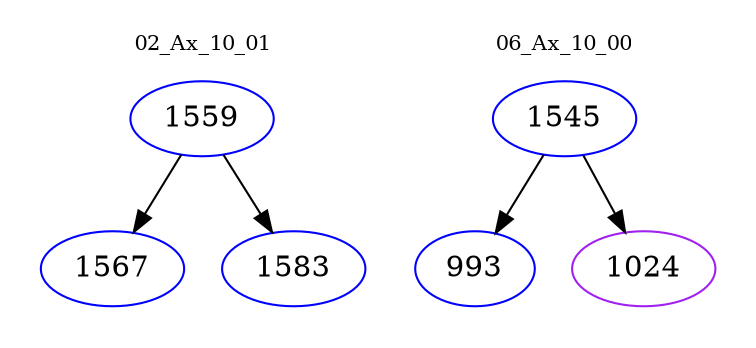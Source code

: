 digraph{
subgraph cluster_0 {
color = white
label = "02_Ax_10_01";
fontsize=10;
T0_1559 [label="1559", color="blue"]
T0_1559 -> T0_1567 [color="black"]
T0_1567 [label="1567", color="blue"]
T0_1559 -> T0_1583 [color="black"]
T0_1583 [label="1583", color="blue"]
}
subgraph cluster_1 {
color = white
label = "06_Ax_10_00";
fontsize=10;
T1_1545 [label="1545", color="blue"]
T1_1545 -> T1_993 [color="black"]
T1_993 [label="993", color="blue"]
T1_1545 -> T1_1024 [color="black"]
T1_1024 [label="1024", color="purple"]
}
}
